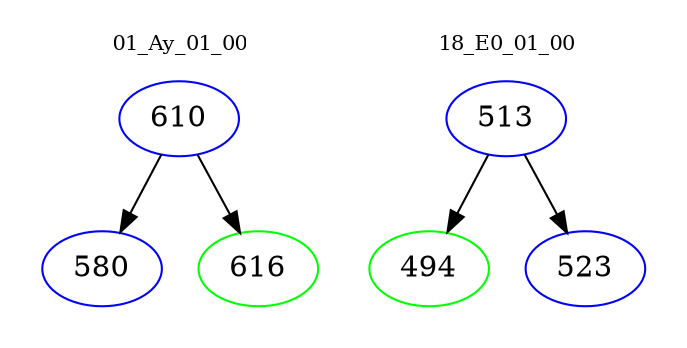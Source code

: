 digraph{
subgraph cluster_0 {
color = white
label = "01_Ay_01_00";
fontsize=10;
T0_610 [label="610", color="blue"]
T0_610 -> T0_580 [color="black"]
T0_580 [label="580", color="blue"]
T0_610 -> T0_616 [color="black"]
T0_616 [label="616", color="green"]
}
subgraph cluster_1 {
color = white
label = "18_E0_01_00";
fontsize=10;
T1_513 [label="513", color="blue"]
T1_513 -> T1_494 [color="black"]
T1_494 [label="494", color="green"]
T1_513 -> T1_523 [color="black"]
T1_523 [label="523", color="blue"]
}
}
